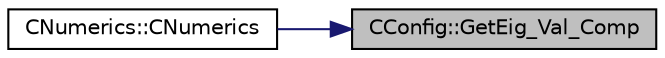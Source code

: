 digraph "CConfig::GetEig_Val_Comp"
{
 // LATEX_PDF_SIZE
  edge [fontname="Helvetica",fontsize="10",labelfontname="Helvetica",labelfontsize="10"];
  node [fontname="Helvetica",fontsize="10",shape=record];
  rankdir="RL";
  Node1 [label="CConfig::GetEig_Val_Comp",height=0.2,width=0.4,color="black", fillcolor="grey75", style="filled", fontcolor="black",tooltip="Get the kind of eigenspace perturbation to be done."];
  Node1 -> Node2 [dir="back",color="midnightblue",fontsize="10",style="solid",fontname="Helvetica"];
  Node2 [label="CNumerics::CNumerics",height=0.2,width=0.4,color="black", fillcolor="white", style="filled",URL="$classCNumerics.html#a79f665435f17104034568a1552fdea6d",tooltip=" "];
}
